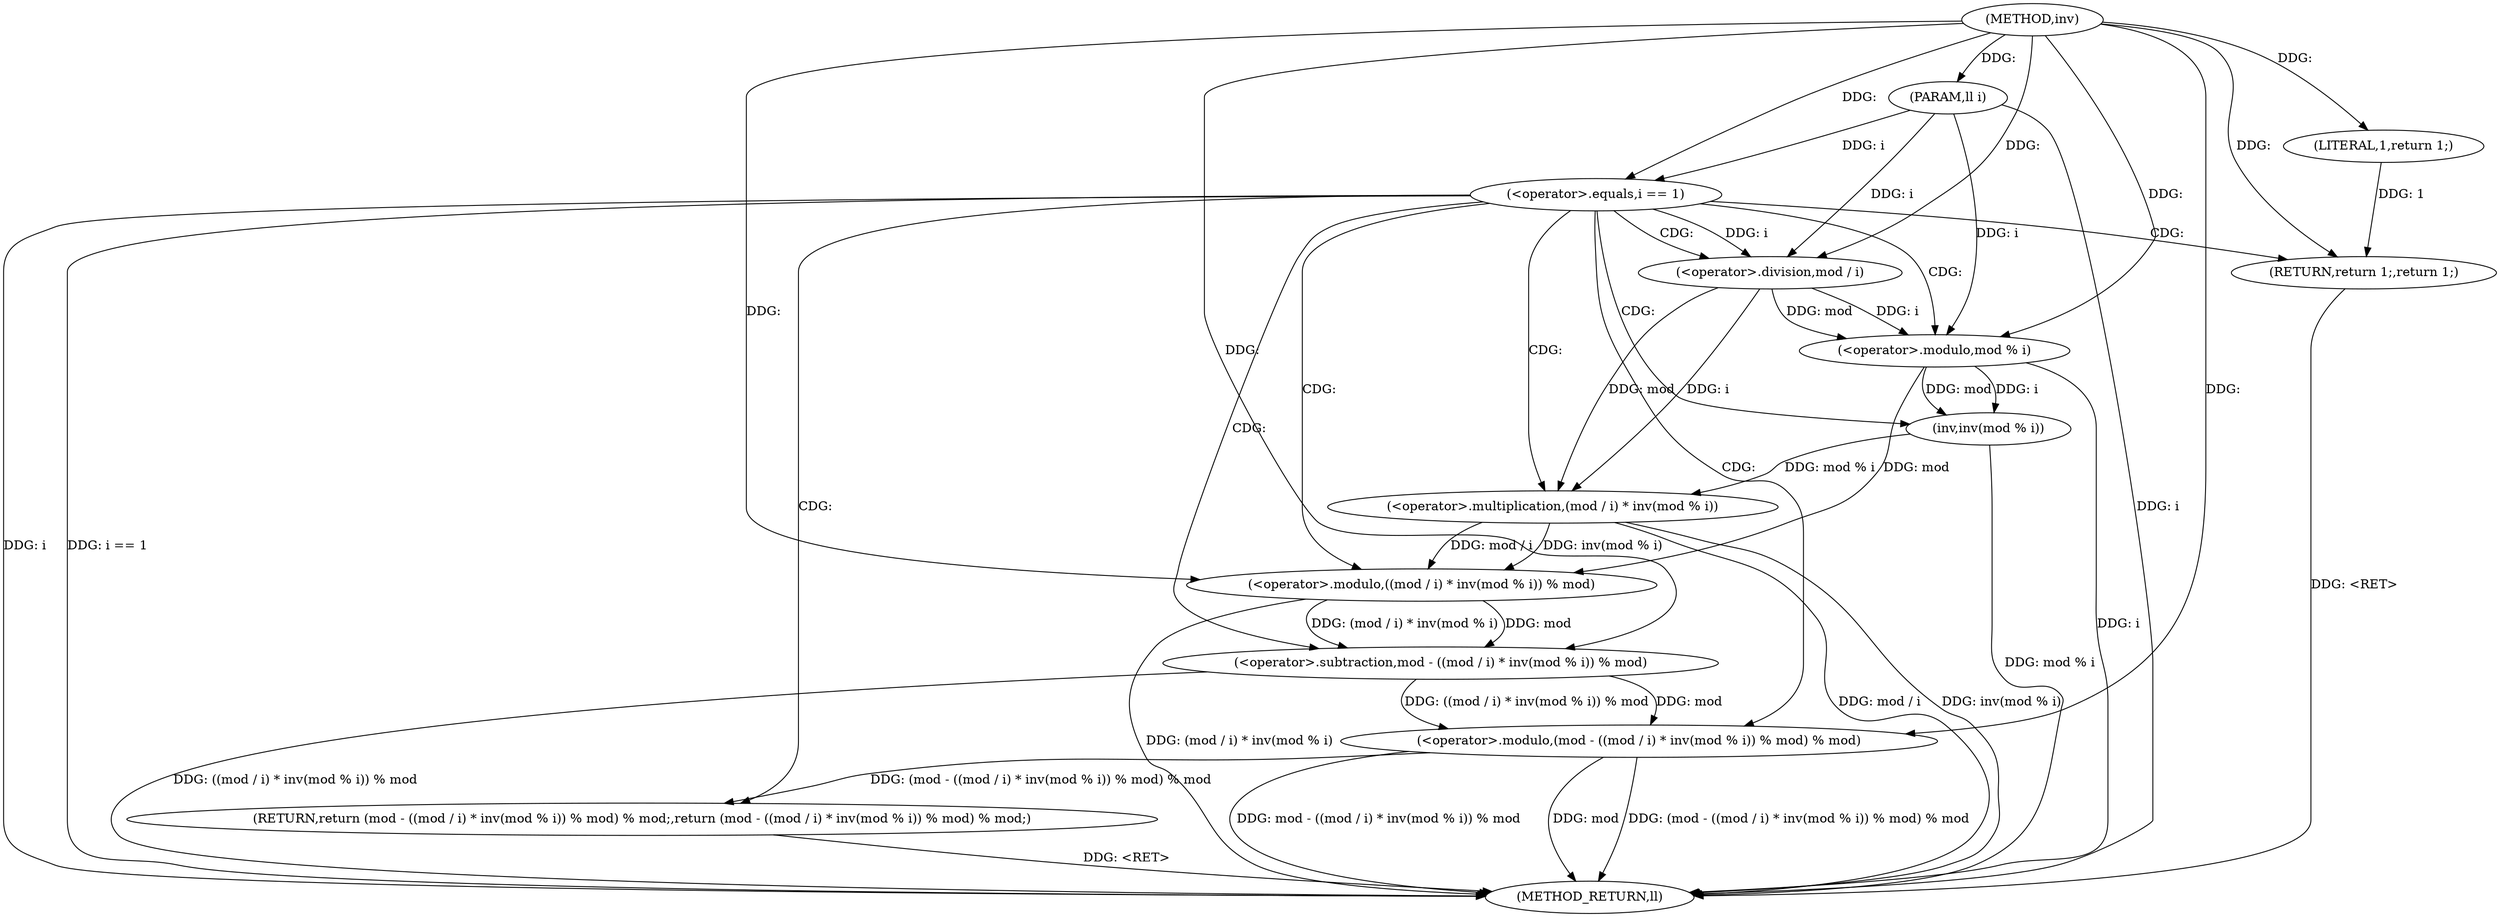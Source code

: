 digraph "inv" {  
"1000112" [label = "(METHOD,inv)" ]
"1000136" [label = "(METHOD_RETURN,ll)" ]
"1000113" [label = "(PARAM,ll i)" ]
"1000121" [label = "(RETURN,return (mod - ((mod / i) * inv(mod % i)) % mod) % mod;,return (mod - ((mod / i) * inv(mod % i)) % mod) % mod;)" ]
"1000116" [label = "(<operator>.equals,i == 1)" ]
"1000119" [label = "(RETURN,return 1;,return 1;)" ]
"1000122" [label = "(<operator>.modulo,(mod - ((mod / i) * inv(mod % i)) % mod) % mod)" ]
"1000120" [label = "(LITERAL,1,return 1;)" ]
"1000123" [label = "(<operator>.subtraction,mod - ((mod / i) * inv(mod % i)) % mod)" ]
"1000125" [label = "(<operator>.modulo,((mod / i) * inv(mod % i)) % mod)" ]
"1000126" [label = "(<operator>.multiplication,(mod / i) * inv(mod % i))" ]
"1000127" [label = "(<operator>.division,mod / i)" ]
"1000130" [label = "(inv,inv(mod % i))" ]
"1000131" [label = "(<operator>.modulo,mod % i)" ]
  "1000113" -> "1000136"  [ label = "DDG: i"] 
  "1000116" -> "1000136"  [ label = "DDG: i"] 
  "1000116" -> "1000136"  [ label = "DDG: i == 1"] 
  "1000126" -> "1000136"  [ label = "DDG: mod / i"] 
  "1000131" -> "1000136"  [ label = "DDG: i"] 
  "1000130" -> "1000136"  [ label = "DDG: mod % i"] 
  "1000126" -> "1000136"  [ label = "DDG: inv(mod % i)"] 
  "1000125" -> "1000136"  [ label = "DDG: (mod / i) * inv(mod % i)"] 
  "1000123" -> "1000136"  [ label = "DDG: ((mod / i) * inv(mod % i)) % mod"] 
  "1000122" -> "1000136"  [ label = "DDG: mod - ((mod / i) * inv(mod % i)) % mod"] 
  "1000122" -> "1000136"  [ label = "DDG: mod"] 
  "1000122" -> "1000136"  [ label = "DDG: (mod - ((mod / i) * inv(mod % i)) % mod) % mod"] 
  "1000121" -> "1000136"  [ label = "DDG: <RET>"] 
  "1000119" -> "1000136"  [ label = "DDG: <RET>"] 
  "1000112" -> "1000113"  [ label = "DDG: "] 
  "1000122" -> "1000121"  [ label = "DDG: (mod - ((mod / i) * inv(mod % i)) % mod) % mod"] 
  "1000120" -> "1000119"  [ label = "DDG: 1"] 
  "1000112" -> "1000119"  [ label = "DDG: "] 
  "1000113" -> "1000116"  [ label = "DDG: i"] 
  "1000112" -> "1000116"  [ label = "DDG: "] 
  "1000112" -> "1000120"  [ label = "DDG: "] 
  "1000123" -> "1000122"  [ label = "DDG: mod"] 
  "1000123" -> "1000122"  [ label = "DDG: ((mod / i) * inv(mod % i)) % mod"] 
  "1000112" -> "1000122"  [ label = "DDG: "] 
  "1000125" -> "1000123"  [ label = "DDG: mod"] 
  "1000112" -> "1000123"  [ label = "DDG: "] 
  "1000125" -> "1000123"  [ label = "DDG: (mod / i) * inv(mod % i)"] 
  "1000126" -> "1000125"  [ label = "DDG: mod / i"] 
  "1000126" -> "1000125"  [ label = "DDG: inv(mod % i)"] 
  "1000131" -> "1000125"  [ label = "DDG: mod"] 
  "1000112" -> "1000125"  [ label = "DDG: "] 
  "1000127" -> "1000126"  [ label = "DDG: mod"] 
  "1000127" -> "1000126"  [ label = "DDG: i"] 
  "1000130" -> "1000126"  [ label = "DDG: mod % i"] 
  "1000112" -> "1000127"  [ label = "DDG: "] 
  "1000116" -> "1000127"  [ label = "DDG: i"] 
  "1000113" -> "1000127"  [ label = "DDG: i"] 
  "1000131" -> "1000130"  [ label = "DDG: mod"] 
  "1000131" -> "1000130"  [ label = "DDG: i"] 
  "1000127" -> "1000131"  [ label = "DDG: mod"] 
  "1000112" -> "1000131"  [ label = "DDG: "] 
  "1000127" -> "1000131"  [ label = "DDG: i"] 
  "1000113" -> "1000131"  [ label = "DDG: i"] 
  "1000116" -> "1000121"  [ label = "CDG: "] 
  "1000116" -> "1000123"  [ label = "CDG: "] 
  "1000116" -> "1000125"  [ label = "CDG: "] 
  "1000116" -> "1000119"  [ label = "CDG: "] 
  "1000116" -> "1000130"  [ label = "CDG: "] 
  "1000116" -> "1000131"  [ label = "CDG: "] 
  "1000116" -> "1000127"  [ label = "CDG: "] 
  "1000116" -> "1000122"  [ label = "CDG: "] 
  "1000116" -> "1000126"  [ label = "CDG: "] 
}
